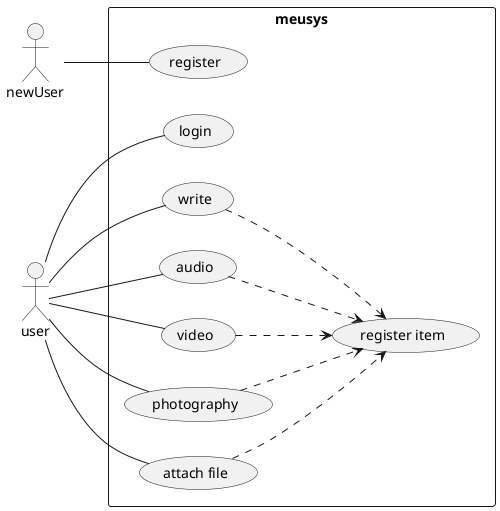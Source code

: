 @startuml teste

scale 1
left to right direction
skinparam PackageStyle rectangle
actor newUser
actor user
rectangle meusys {
  
  newUser -- (register)
  user -- (login)
  user -- (write)
  user -- (audio)
  user -- (video)
  user -- (photography)
  user -- (attach file)

  (write) -d.> (register item)
  (audio) -d.> (register item)
  (video) -d.> (register item)
  (photography) -d.> (register item)
  (attach file) -d.> (register item)
}
@enduml